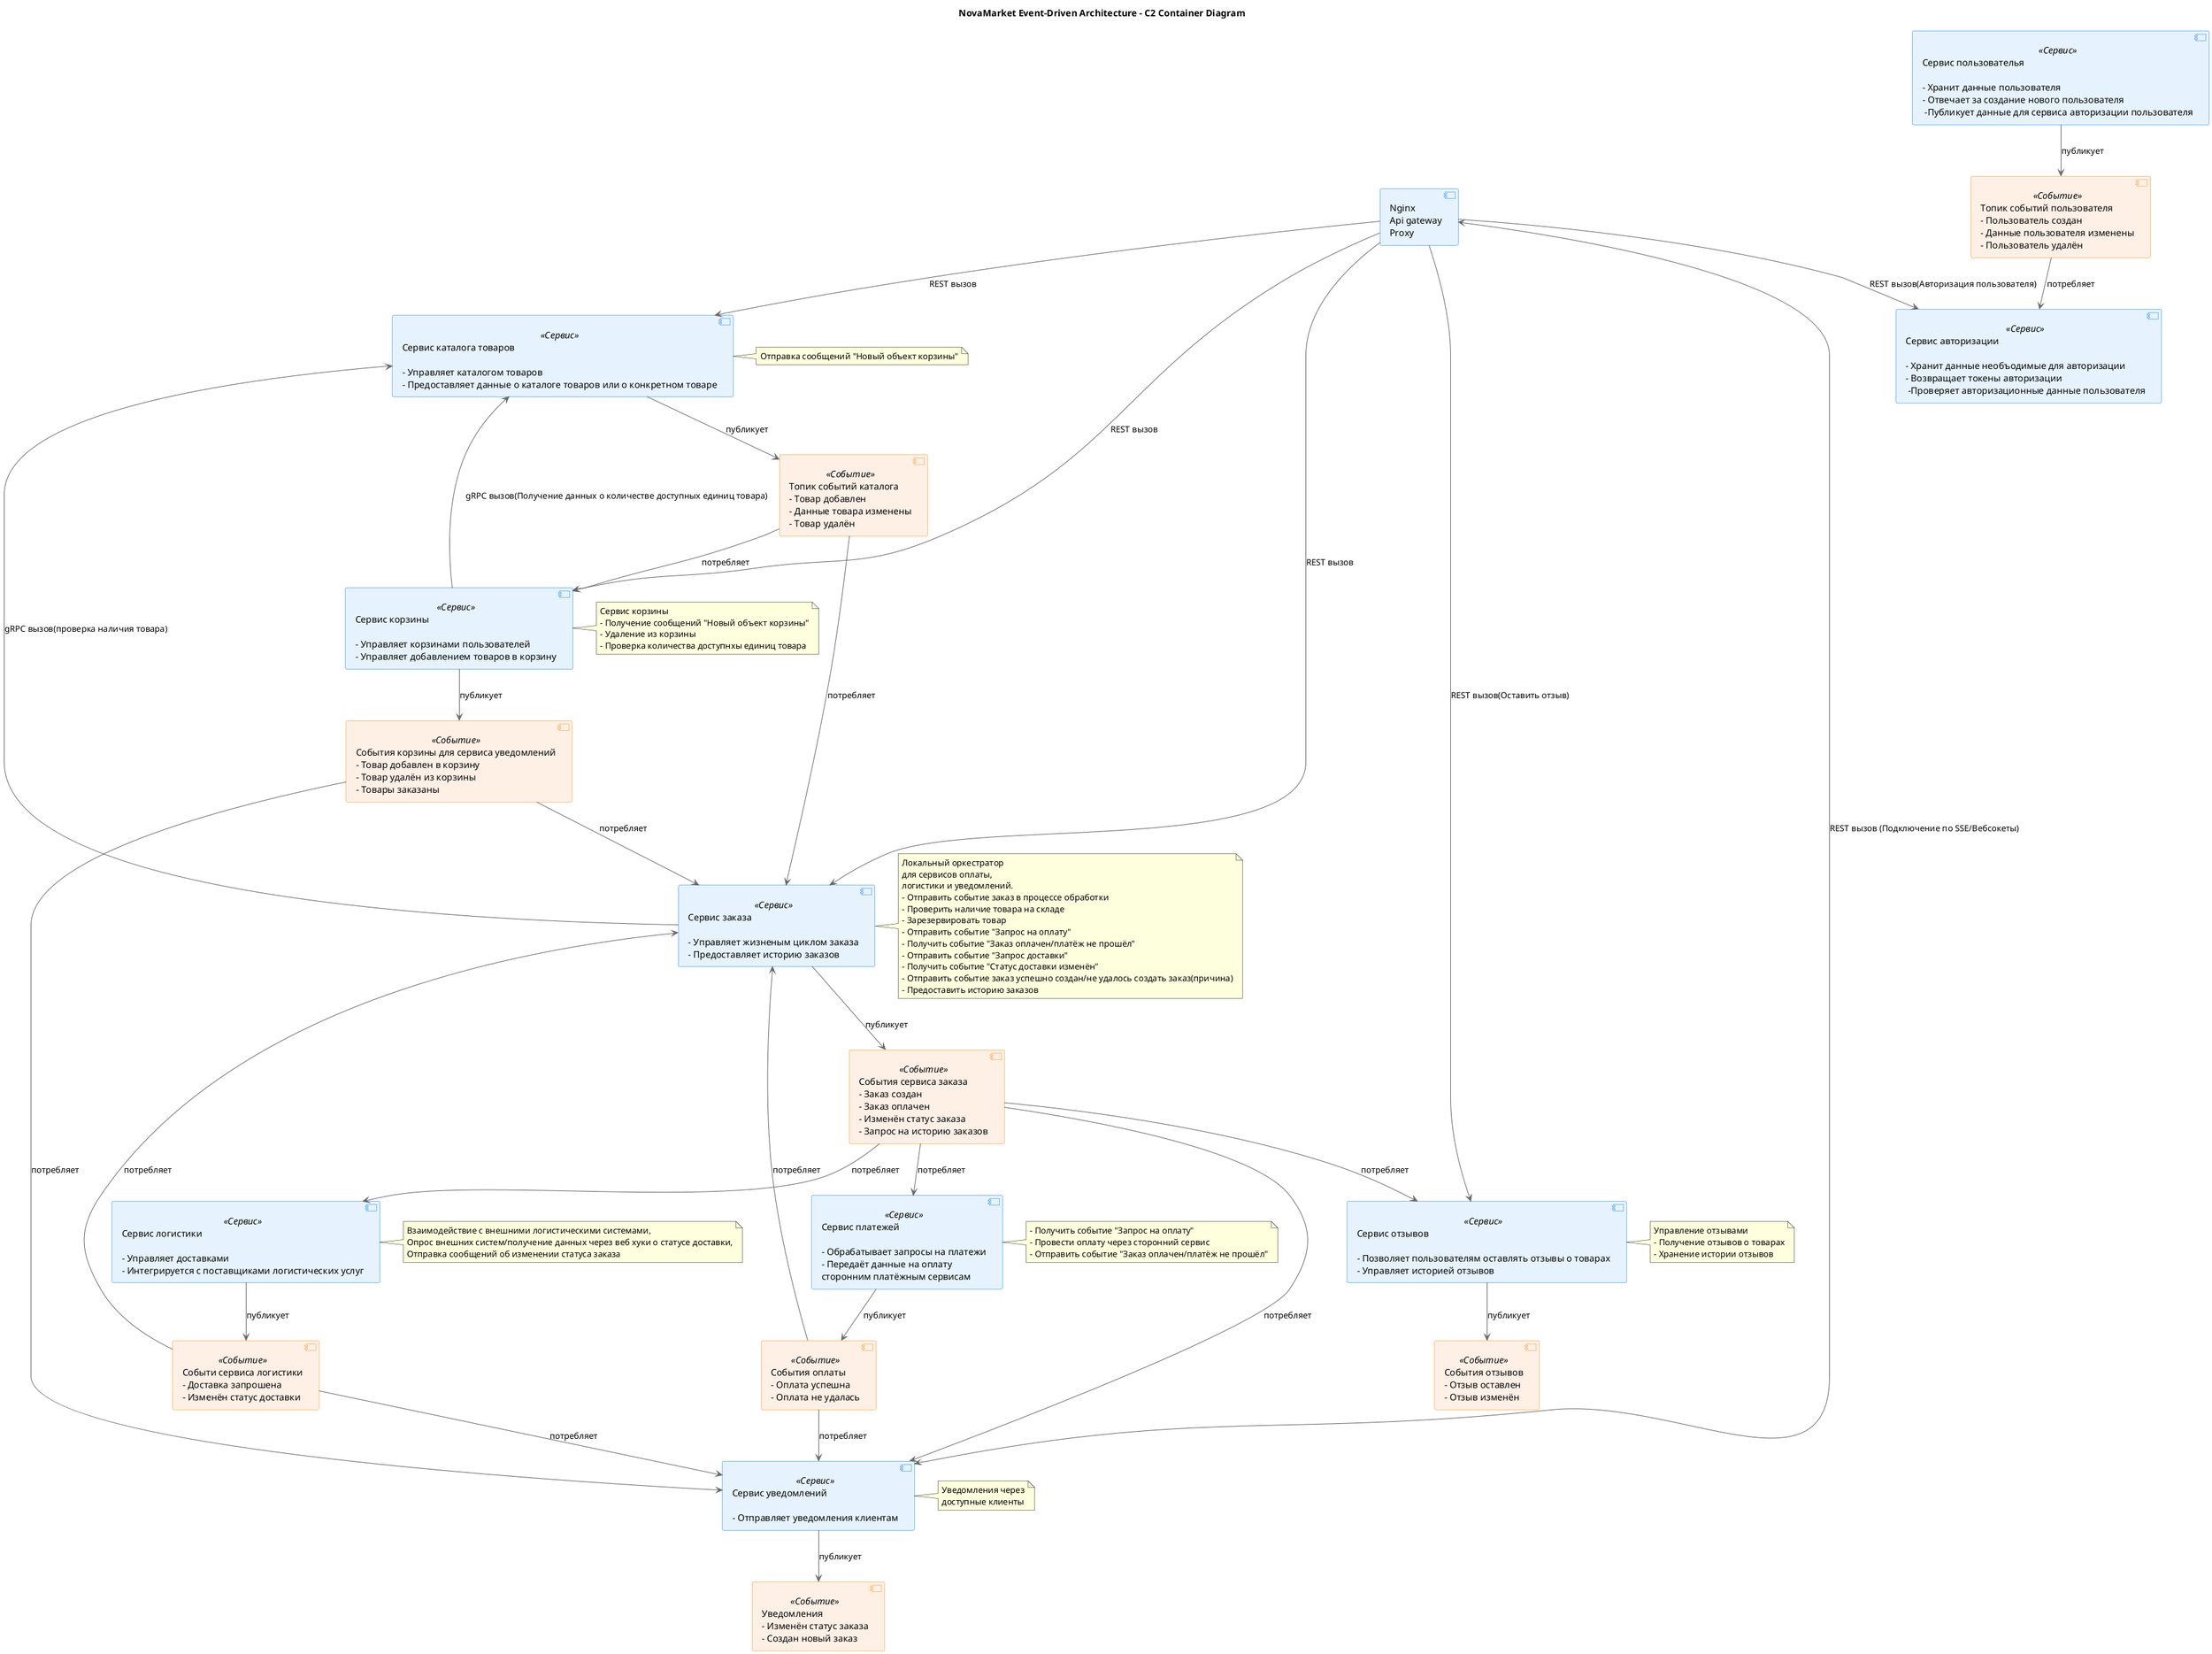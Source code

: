 @startuml NovaMarket Event-Driven Architecture

title NovaMarket Event-Driven Architecture - C2 Container Diagram

skinparam component {
  BackgroundColor #E6F3FF
  BorderColor #007BFF
  ArrowColor #666666
}

skinparam component {
  BackgroundColor<<Событие>> #FFF0E6
  BorderColor<<Событие>> #FF8C00
}

component Nginx as "Nginx\nApi gateway\nProxy"

' Microservices
component Userservice as "Сервис пользователья\n\n- Хранит данные пользователя\n- Отвечает за создание нового пользователя\n -Публикует данные для сервиса авторизации пользователя" <<Сервис>>
component AuthService as "Сервис авторизации\n\n- Хранит данные необъодимые для авторизации\n- Возвращает токены авторизации\n -Проверяет авторизационные данные пользователя" <<Сервис>>
component ProductService as "Сервис каталога товаров\n\n- Управляет каталогом товаров\n- Предоставляет данные о каталоге товаров или о конкретном товаре" <<Сервис>>
component CartService as "Сервис корзины\n\n- Управляет корзинами пользователей\n- Управляет добавлением товаров в корзину" <<Сервис>>
component OrderService as "Сервис заказа\n\n- Управляет жизненым циклом заказа\n- Предоставляет историю заказов" <<Сервис>>
component PaymentService as "Сервис платежей\n\n- Обрабатывает запросы на платежи\n- Передаёт данные на оплату\nсторонним платёжным сервисам" <<Сервис>>
component NotificationService as "Сервис уведомлений\n\n- Отправляет уведомления клиентам" <<Сервис>>
component LogisticsService as "Сервис логистики\n\n- Управляет доставками\n- Интегрируется с поставщиками логистических услуг" <<Сервис>>
component ReviewService as "Сервис отзывов\n\n- Позволяет пользователям оставлять отзывы о товарах\n- Управляет историей отзывов" <<Сервис>>

' Events
component UserEvents as "Топик событий пользователя\n- Пользователь создан\n- Данные пользователя изменены\n- Пользователь удалён" <<Событие>>
component ProductEvents as "Топик событий каталога\n- Товар добавлен\n- Данные товара изменены\n- Товар удалён" <<Событие>>
component CartEvents as "События корзины для сервиса уведомлений\n- Товар добавлен в корзину\n- Товар удалён из корзины\n- Товары заказаны" <<Событие>>
component OrderEvents as "События сервиса заказа\n- Заказ создан\n- Заказ оплачен\n- Изменён статус заказа\n- Запрос на историю заказов" <<Событие>>
component PaymentEvents as "События оплаты\n- Оплата успешна\n- Оплата не удалась" <<Событие>>
component NotificationEvents as "Уведомления\n- Изменён статус заказа\n- Создан новый заказ" <<Событие>>
component LogisticsEvents as "Событи сервиса логистики\n- Доставка запрошена\n- Изменён статус доставки" <<Событие>>
component ReviewEvents as "События отзывов\n- Отзыв оставлен\n- Отзыв изменён" <<Событие>>

' Connect services to their events
Userservice --> UserEvents : публикует
ProductService --> ProductEvents : публикует
CartService --> CartEvents : публикует
OrderService --> OrderEvents : публикует
PaymentService --> PaymentEvents : публикует
NotificationService --> NotificationEvents : публикует
LogisticsService --> LogisticsEvents : публикует
ReviewService --> ReviewEvents : публикует

' Event consumption relationships
UserEvents --> AuthService : потребляет

ProductEvents --> CartService : потребляет
ProductEvents --> OrderService : потребляет

CartEvents --> OrderService : потребляет
CartEvents --> NotificationService : потребляет

' Local orchestrator for payment, order and notification services
OrderEvents --> PaymentService : потребляет
OrderEvents --> NotificationService : потребляет
OrderEvents --> LogisticsService : потребляет
OrderEvents --> ReviewService : потребляет

PaymentEvents --> OrderService : потребляет
PaymentEvents --> NotificationService : потребляет

LogisticsEvents --> OrderService : потребляет
LogisticsEvents --> NotificationService : потребляет

' Additional direct service relationships (for request/response)
Nginx --> AuthService : REST вызов(Авторизация пользователя)
Nginx --> ProductService : REST вызов
Nginx --> CartService : REST вызов
Nginx --> OrderService : REST вызов
Nginx --> ReviewService : REST вызов(Оставить отзыв)
Nginx <--> NotificationService : REST вызов (Подключение по SSE/Вебсокеты)
OrderService --> ProductService : gRPC вызов(проверка наличия товара)
CartService --> ProductService : gRPC вызов(Получение данных о количестве доступных единиц товара)

note right of ProductService
  Отправка сообщений "Новый объект корзины"
end note

note right of CartService
  Сервис корзины
  - Получение сообщений "Новый объект корзины"
  - Удаление из корзины
  - Проверка количества доступнхы единиц товара
end note

note right of OrderService
  Локальный оркестратор
  для сервисов оплаты,
  логистики и уведомлений.
  - Отправить событие заказ в процессе обработки
  - Проверить наличие товара на складе
  - Зарезервировать товар
  - Отправить событие "Запрос на оплату"
  - Получить событие "Заказ оплачен/платёж не прошёл"
  - Отправить событие "Запрос доставки"
  - Получить событие "Статус доставки изменён"
  - Отправить событие заказ успешно создан/не удалось создать заказ(причина)
  - Предоставить историю заказов
end note

note right of PaymentService
  - Получить событие "Запрос на оплату"
  - Провести оплату через сторонний сервис
  - Отправить событие "Заказ оплачен/платёж не прошёл"
end note

note right of NotificationService
  Уведомления через
  доступные клиенты
end note

note right of LogisticsService
  Взаимодействие с внешними логистическими системами,
  Опрос внешних систем/получение данных через веб хуки о статусе доставки,
  Отправка сообщений об изменении статуса заказа
end note

note right of ReviewService
  Управление отзывами
  - Получение отзывов о товарах
  - Хранение истории отзывов
end note

@enduml